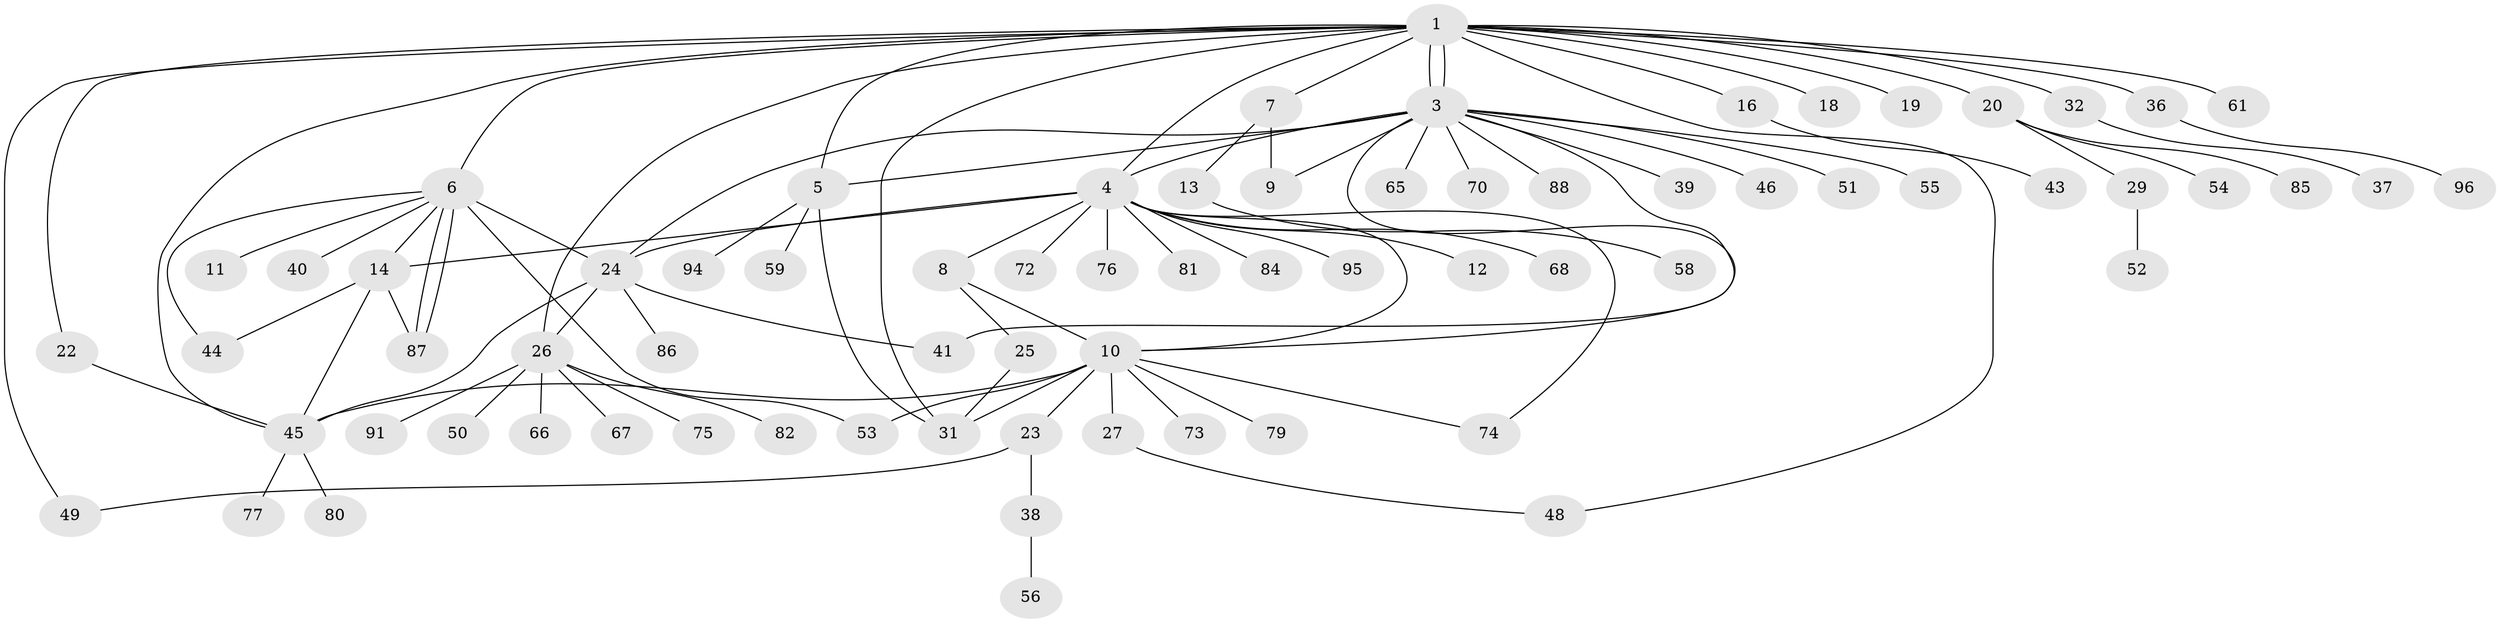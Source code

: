 // original degree distribution, {18: 0.010416666666666666, 6: 0.020833333333333332, 16: 0.010416666666666666, 12: 0.020833333333333332, 5: 0.020833333333333332, 9: 0.010416666666666666, 3: 0.10416666666666667, 4: 0.052083333333333336, 2: 0.20833333333333334, 1: 0.5104166666666666, 8: 0.010416666666666666, 7: 0.020833333333333332}
// Generated by graph-tools (version 1.1) at 2025/11/02/27/25 16:11:10]
// undirected, 72 vertices, 96 edges
graph export_dot {
graph [start="1"]
  node [color=gray90,style=filled];
  1 [super="+2"];
  3 [super="+17"];
  4 [super="+63"];
  5 [super="+71"];
  6 [super="+47"];
  7;
  8 [super="+42"];
  9 [super="+64"];
  10 [super="+28"];
  11 [super="+78"];
  12 [super="+21"];
  13 [super="+57"];
  14 [super="+15"];
  16 [super="+33"];
  18 [super="+83"];
  19;
  20 [super="+89"];
  22 [super="+90"];
  23 [super="+93"];
  24 [super="+34"];
  25;
  26 [super="+30"];
  27 [super="+35"];
  29 [super="+60"];
  31 [super="+69"];
  32 [super="+62"];
  36 [super="+92"];
  37;
  38;
  39;
  40;
  41;
  43;
  44;
  45;
  46;
  48;
  49;
  50;
  51;
  52;
  53;
  54;
  55;
  56;
  58;
  59;
  61;
  65;
  66;
  67;
  68;
  70;
  72;
  73;
  74;
  75;
  76;
  77;
  79;
  80;
  81;
  82;
  84;
  85;
  86;
  87;
  88;
  91;
  94;
  95;
  96;
  1 -- 3;
  1 -- 3;
  1 -- 5;
  1 -- 6;
  1 -- 7;
  1 -- 18;
  1 -- 19;
  1 -- 20 [weight=2];
  1 -- 22;
  1 -- 26 [weight=2];
  1 -- 32;
  1 -- 45;
  1 -- 48;
  1 -- 49;
  1 -- 61;
  1 -- 4;
  1 -- 16;
  1 -- 36 [weight=2];
  1 -- 31;
  3 -- 4;
  3 -- 5 [weight=2];
  3 -- 9;
  3 -- 10;
  3 -- 24;
  3 -- 39;
  3 -- 41;
  3 -- 46;
  3 -- 51;
  3 -- 55;
  3 -- 65;
  3 -- 70;
  3 -- 88;
  4 -- 8;
  4 -- 10;
  4 -- 12;
  4 -- 14;
  4 -- 24;
  4 -- 68;
  4 -- 76;
  4 -- 81;
  4 -- 84;
  4 -- 95;
  4 -- 72;
  4 -- 74;
  5 -- 31;
  5 -- 59;
  5 -- 94;
  6 -- 11;
  6 -- 14;
  6 -- 24;
  6 -- 40;
  6 -- 44;
  6 -- 87;
  6 -- 87;
  6 -- 53;
  7 -- 9;
  7 -- 13;
  8 -- 10;
  8 -- 25;
  10 -- 23 [weight=2];
  10 -- 27;
  10 -- 45;
  10 -- 53;
  10 -- 73;
  10 -- 74;
  10 -- 79;
  10 -- 31;
  13 -- 58;
  14 -- 87;
  14 -- 44;
  14 -- 45;
  16 -- 43;
  20 -- 29;
  20 -- 54;
  20 -- 85;
  22 -- 45;
  23 -- 38;
  23 -- 49;
  24 -- 41;
  24 -- 45;
  24 -- 86;
  24 -- 26;
  25 -- 31;
  26 -- 66;
  26 -- 67;
  26 -- 75;
  26 -- 82;
  26 -- 91;
  26 -- 50;
  27 -- 48;
  29 -- 52;
  32 -- 37;
  36 -- 96;
  38 -- 56;
  45 -- 77;
  45 -- 80;
}

